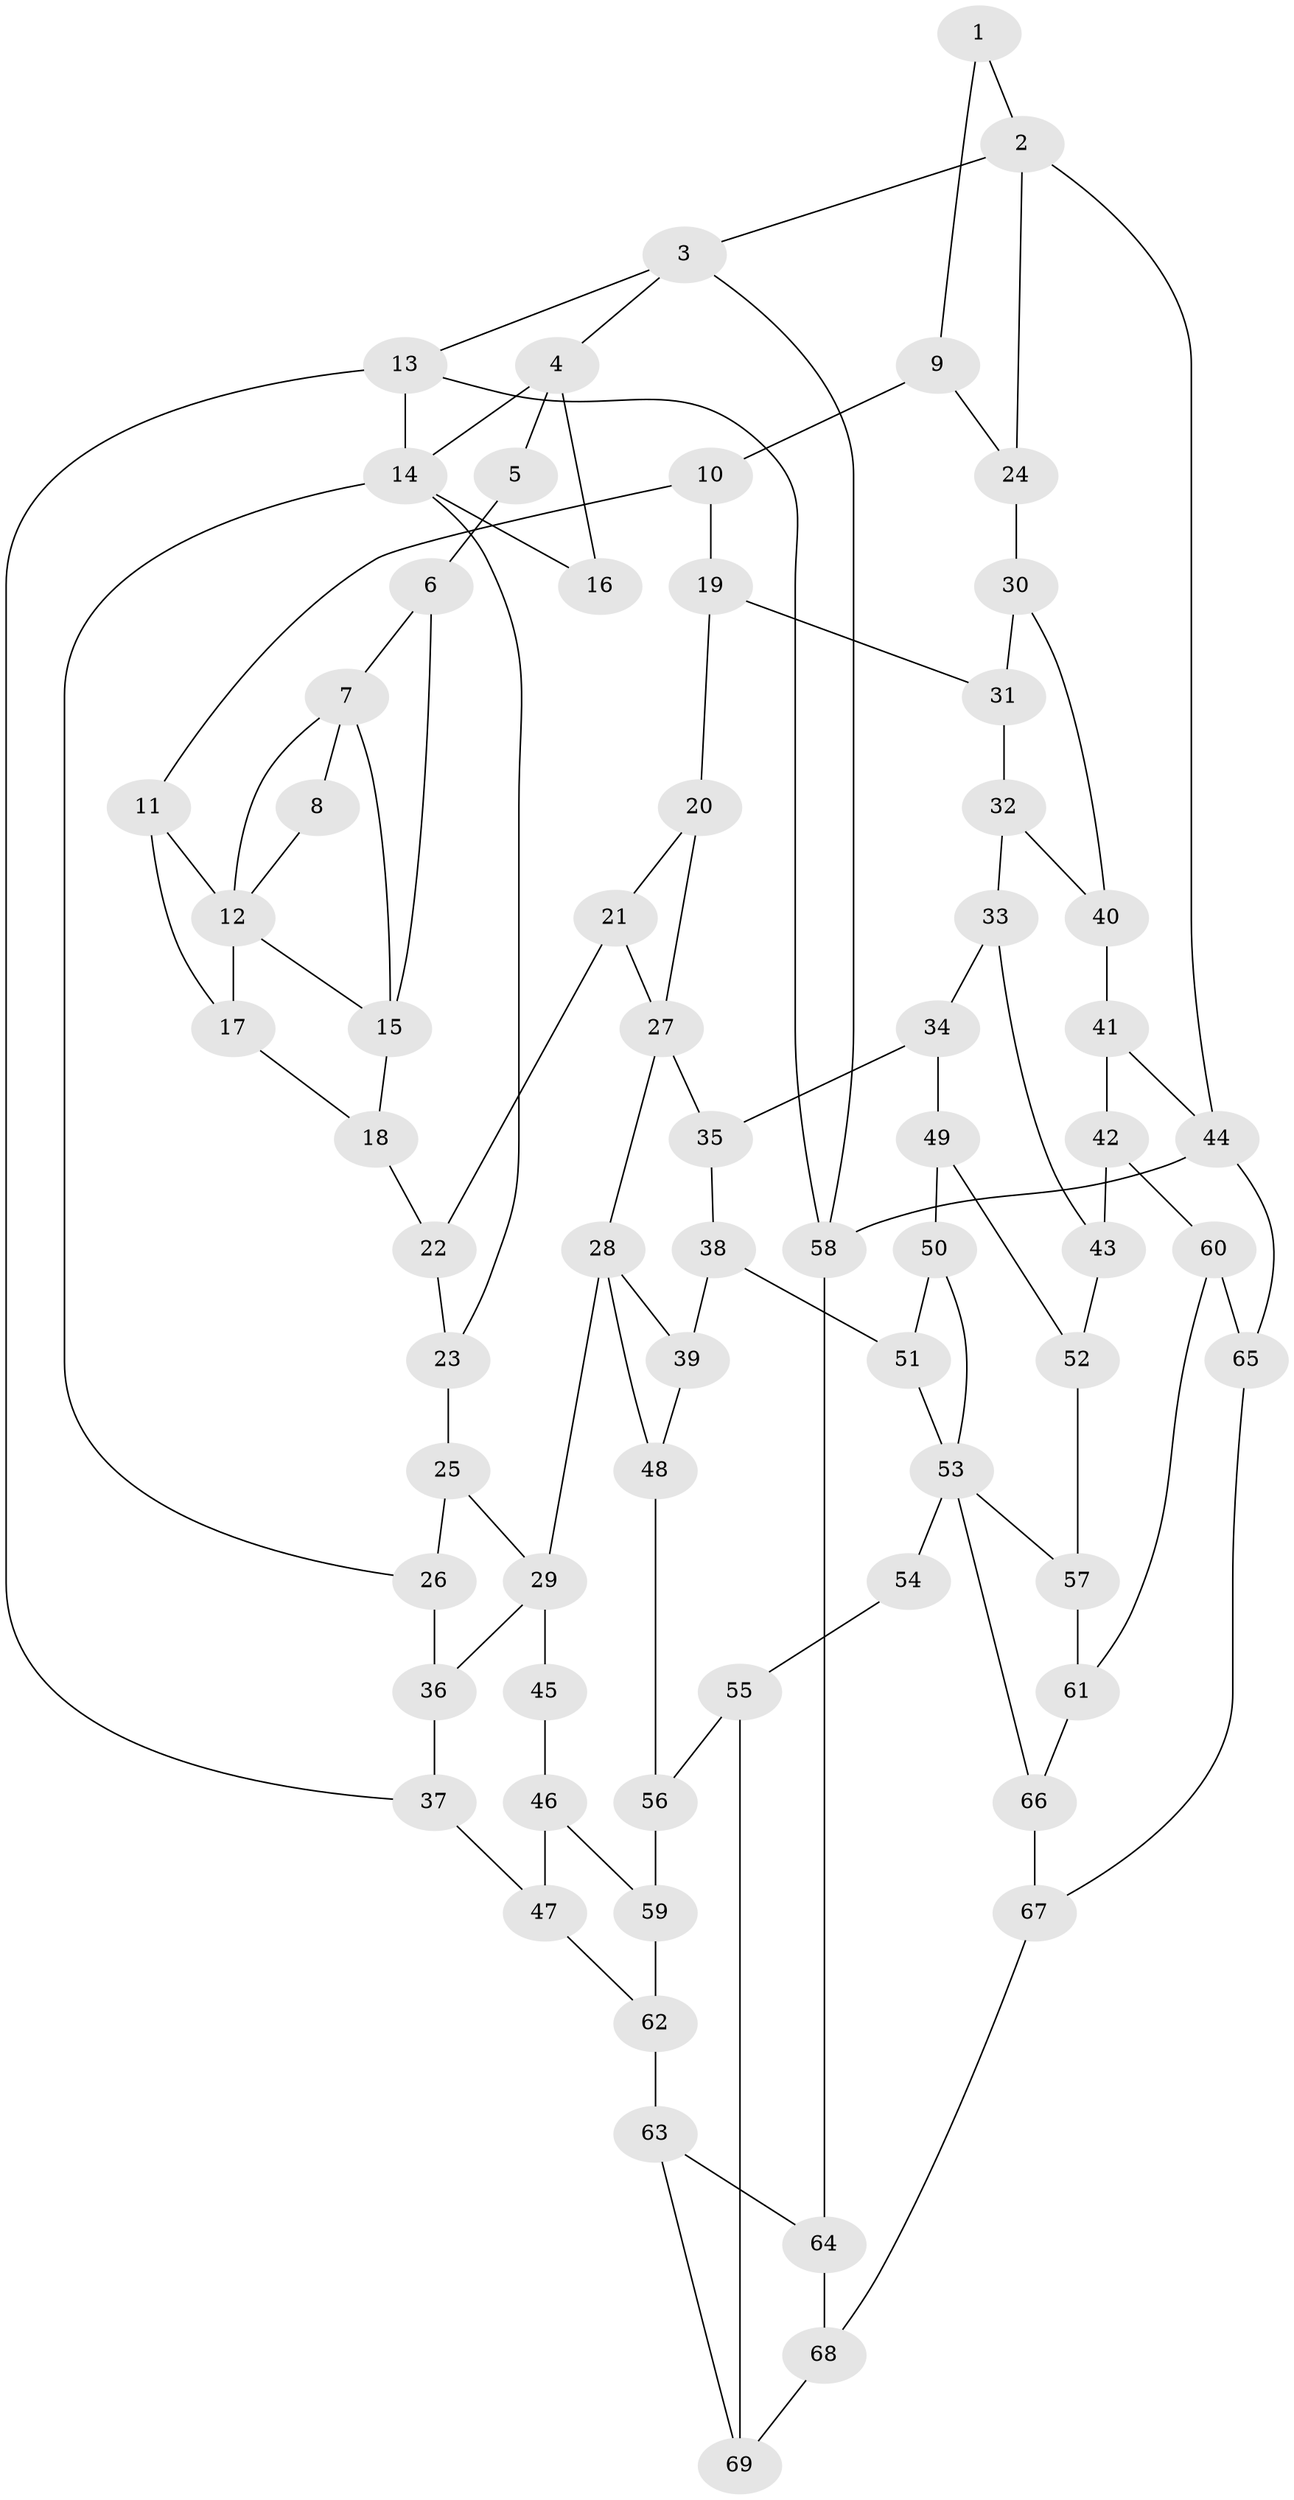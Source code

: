 // original degree distribution, {3: 0.020833333333333332, 6: 0.22916666666666666, 5: 0.5, 4: 0.25}
// Generated by graph-tools (version 1.1) at 2025/54/03/04/25 22:54:43]
// undirected, 69 vertices, 109 edges
graph export_dot {
  node [color=gray90,style=filled];
  1;
  2;
  3;
  4;
  5;
  6;
  7;
  8;
  9;
  10;
  11;
  12;
  13;
  14;
  15;
  16;
  17;
  18;
  19;
  20;
  21;
  22;
  23;
  24;
  25;
  26;
  27;
  28;
  29;
  30;
  31;
  32;
  33;
  34;
  35;
  36;
  37;
  38;
  39;
  40;
  41;
  42;
  43;
  44;
  45;
  46;
  47;
  48;
  49;
  50;
  51;
  52;
  53;
  54;
  55;
  56;
  57;
  58;
  59;
  60;
  61;
  62;
  63;
  64;
  65;
  66;
  67;
  68;
  69;
  1 -- 2 [weight=1.0];
  1 -- 9 [weight=1.0];
  2 -- 3 [weight=1.0];
  2 -- 24 [weight=1.0];
  2 -- 44 [weight=1.0];
  3 -- 4 [weight=1.0];
  3 -- 13 [weight=1.0];
  3 -- 58 [weight=1.0];
  4 -- 5 [weight=2.0];
  4 -- 14 [weight=1.0];
  4 -- 16 [weight=2.0];
  5 -- 6 [weight=2.0];
  6 -- 7 [weight=2.0];
  6 -- 15 [weight=1.0];
  7 -- 8 [weight=1.0];
  7 -- 12 [weight=2.0];
  7 -- 15 [weight=1.0];
  8 -- 12 [weight=1.0];
  9 -- 10 [weight=1.0];
  9 -- 24 [weight=1.0];
  10 -- 11 [weight=1.0];
  10 -- 19 [weight=1.0];
  11 -- 12 [weight=1.0];
  11 -- 17 [weight=1.0];
  12 -- 15 [weight=1.0];
  12 -- 17 [weight=1.0];
  13 -- 14 [weight=2.0];
  13 -- 37 [weight=1.0];
  13 -- 58 [weight=1.0];
  14 -- 16 [weight=1.0];
  14 -- 23 [weight=1.0];
  14 -- 26 [weight=1.0];
  15 -- 18 [weight=1.0];
  17 -- 18 [weight=1.0];
  18 -- 22 [weight=1.0];
  19 -- 20 [weight=1.0];
  19 -- 31 [weight=1.0];
  20 -- 21 [weight=1.0];
  20 -- 27 [weight=1.0];
  21 -- 22 [weight=1.0];
  21 -- 27 [weight=1.0];
  22 -- 23 [weight=1.0];
  23 -- 25 [weight=1.0];
  24 -- 30 [weight=1.0];
  25 -- 26 [weight=1.0];
  25 -- 29 [weight=1.0];
  26 -- 36 [weight=1.0];
  27 -- 28 [weight=2.0];
  27 -- 35 [weight=1.0];
  28 -- 29 [weight=2.0];
  28 -- 39 [weight=1.0];
  28 -- 48 [weight=1.0];
  29 -- 36 [weight=1.0];
  29 -- 45 [weight=2.0];
  30 -- 31 [weight=1.0];
  30 -- 40 [weight=1.0];
  31 -- 32 [weight=1.0];
  32 -- 33 [weight=1.0];
  32 -- 40 [weight=1.0];
  33 -- 34 [weight=1.0];
  33 -- 43 [weight=1.0];
  34 -- 35 [weight=1.0];
  34 -- 49 [weight=1.0];
  35 -- 38 [weight=1.0];
  36 -- 37 [weight=1.0];
  37 -- 47 [weight=1.0];
  38 -- 39 [weight=1.0];
  38 -- 51 [weight=1.0];
  39 -- 48 [weight=1.0];
  40 -- 41 [weight=1.0];
  41 -- 42 [weight=1.0];
  41 -- 44 [weight=1.0];
  42 -- 43 [weight=1.0];
  42 -- 60 [weight=1.0];
  43 -- 52 [weight=1.0];
  44 -- 58 [weight=1.0];
  44 -- 65 [weight=1.0];
  45 -- 46 [weight=1.0];
  46 -- 47 [weight=1.0];
  46 -- 59 [weight=1.0];
  47 -- 62 [weight=1.0];
  48 -- 56 [weight=1.0];
  49 -- 50 [weight=1.0];
  49 -- 52 [weight=1.0];
  50 -- 51 [weight=1.0];
  50 -- 53 [weight=1.0];
  51 -- 53 [weight=1.0];
  52 -- 57 [weight=1.0];
  53 -- 54 [weight=2.0];
  53 -- 57 [weight=1.0];
  53 -- 66 [weight=1.0];
  54 -- 55 [weight=1.0];
  55 -- 56 [weight=1.0];
  55 -- 69 [weight=1.0];
  56 -- 59 [weight=1.0];
  57 -- 61 [weight=1.0];
  58 -- 64 [weight=1.0];
  59 -- 62 [weight=1.0];
  60 -- 61 [weight=1.0];
  60 -- 65 [weight=1.0];
  61 -- 66 [weight=1.0];
  62 -- 63 [weight=1.0];
  63 -- 64 [weight=1.0];
  63 -- 69 [weight=1.0];
  64 -- 68 [weight=1.0];
  65 -- 67 [weight=1.0];
  66 -- 67 [weight=1.0];
  67 -- 68 [weight=1.0];
  68 -- 69 [weight=1.0];
}
